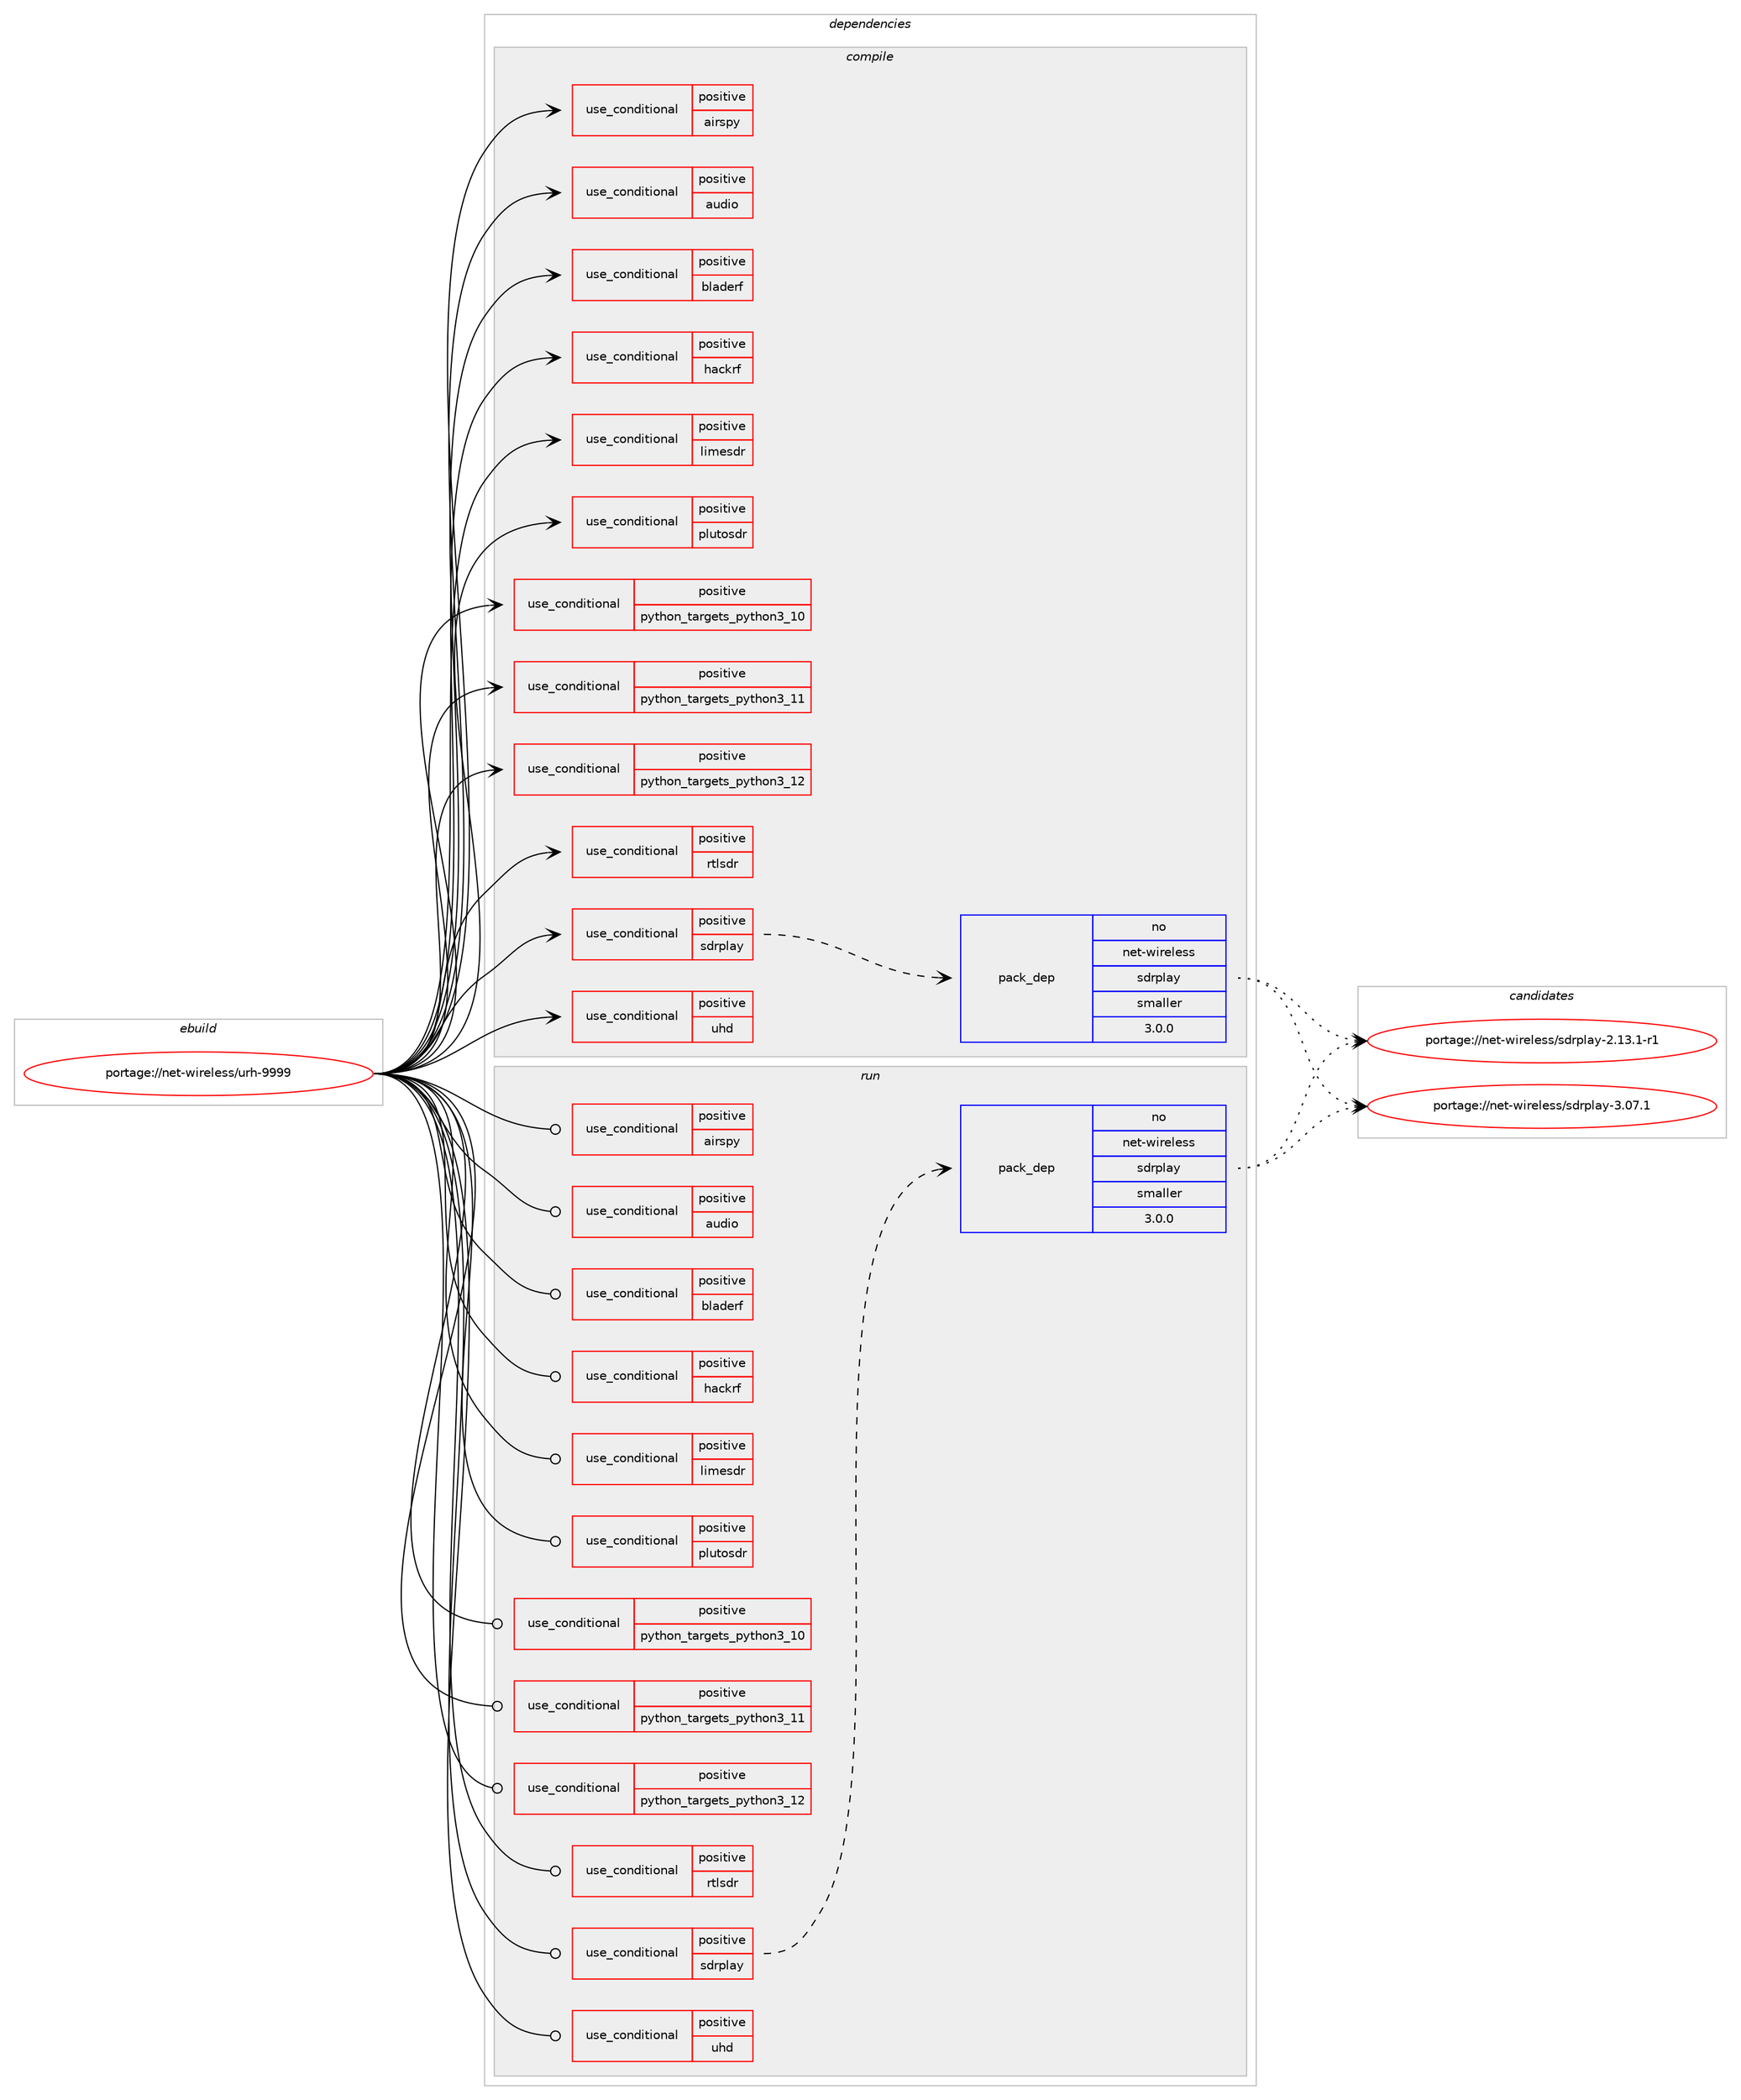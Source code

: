 digraph prolog {

# *************
# Graph options
# *************

newrank=true;
concentrate=true;
compound=true;
graph [rankdir=LR,fontname=Helvetica,fontsize=10,ranksep=1.5];#, ranksep=2.5, nodesep=0.2];
edge  [arrowhead=vee];
node  [fontname=Helvetica,fontsize=10];

# **********
# The ebuild
# **********

subgraph cluster_leftcol {
color=gray;
rank=same;
label=<<i>ebuild</i>>;
id [label="portage://net-wireless/urh-9999", color=red, width=4, href="../net-wireless/urh-9999.svg"];
}

# ****************
# The dependencies
# ****************

subgraph cluster_midcol {
color=gray;
label=<<i>dependencies</i>>;
subgraph cluster_compile {
fillcolor="#eeeeee";
style=filled;
label=<<i>compile</i>>;
subgraph cond100980 {
dependency197077 [label=<<TABLE BORDER="0" CELLBORDER="1" CELLSPACING="0" CELLPADDING="4"><TR><TD ROWSPAN="3" CELLPADDING="10">use_conditional</TD></TR><TR><TD>positive</TD></TR><TR><TD>airspy</TD></TR></TABLE>>, shape=none, color=red];
# *** BEGIN UNKNOWN DEPENDENCY TYPE (TODO) ***
# dependency197077 -> package_dependency(portage://net-wireless/urh-9999,install,no,net-wireless,airspy,none,[,,],any_same_slot,[])
# *** END UNKNOWN DEPENDENCY TYPE (TODO) ***

}
id:e -> dependency197077:w [weight=20,style="solid",arrowhead="vee"];
subgraph cond100981 {
dependency197078 [label=<<TABLE BORDER="0" CELLBORDER="1" CELLSPACING="0" CELLPADDING="4"><TR><TD ROWSPAN="3" CELLPADDING="10">use_conditional</TD></TR><TR><TD>positive</TD></TR><TR><TD>audio</TD></TR></TABLE>>, shape=none, color=red];
# *** BEGIN UNKNOWN DEPENDENCY TYPE (TODO) ***
# dependency197078 -> package_dependency(portage://net-wireless/urh-9999,install,no,dev-python,pyaudio,none,[,,],[],[use(optenable(python_targets_python3_10),negative),use(optenable(python_targets_python3_11),negative),use(optenable(python_targets_python3_12),negative)])
# *** END UNKNOWN DEPENDENCY TYPE (TODO) ***

}
id:e -> dependency197078:w [weight=20,style="solid",arrowhead="vee"];
subgraph cond100982 {
dependency197079 [label=<<TABLE BORDER="0" CELLBORDER="1" CELLSPACING="0" CELLPADDING="4"><TR><TD ROWSPAN="3" CELLPADDING="10">use_conditional</TD></TR><TR><TD>positive</TD></TR><TR><TD>bladerf</TD></TR></TABLE>>, shape=none, color=red];
# *** BEGIN UNKNOWN DEPENDENCY TYPE (TODO) ***
# dependency197079 -> package_dependency(portage://net-wireless/urh-9999,install,no,net-wireless,bladerf,none,[,,],any_same_slot,[])
# *** END UNKNOWN DEPENDENCY TYPE (TODO) ***

}
id:e -> dependency197079:w [weight=20,style="solid",arrowhead="vee"];
subgraph cond100983 {
dependency197080 [label=<<TABLE BORDER="0" CELLBORDER="1" CELLSPACING="0" CELLPADDING="4"><TR><TD ROWSPAN="3" CELLPADDING="10">use_conditional</TD></TR><TR><TD>positive</TD></TR><TR><TD>hackrf</TD></TR></TABLE>>, shape=none, color=red];
# *** BEGIN UNKNOWN DEPENDENCY TYPE (TODO) ***
# dependency197080 -> package_dependency(portage://net-wireless/urh-9999,install,no,net-libs,libhackrf,none,[,,],any_same_slot,[])
# *** END UNKNOWN DEPENDENCY TYPE (TODO) ***

}
id:e -> dependency197080:w [weight=20,style="solid",arrowhead="vee"];
subgraph cond100984 {
dependency197081 [label=<<TABLE BORDER="0" CELLBORDER="1" CELLSPACING="0" CELLPADDING="4"><TR><TD ROWSPAN="3" CELLPADDING="10">use_conditional</TD></TR><TR><TD>positive</TD></TR><TR><TD>limesdr</TD></TR></TABLE>>, shape=none, color=red];
# *** BEGIN UNKNOWN DEPENDENCY TYPE (TODO) ***
# dependency197081 -> package_dependency(portage://net-wireless/urh-9999,install,no,net-wireless,limesuite,none,[,,],[],[])
# *** END UNKNOWN DEPENDENCY TYPE (TODO) ***

}
id:e -> dependency197081:w [weight=20,style="solid",arrowhead="vee"];
subgraph cond100985 {
dependency197082 [label=<<TABLE BORDER="0" CELLBORDER="1" CELLSPACING="0" CELLPADDING="4"><TR><TD ROWSPAN="3" CELLPADDING="10">use_conditional</TD></TR><TR><TD>positive</TD></TR><TR><TD>plutosdr</TD></TR></TABLE>>, shape=none, color=red];
# *** BEGIN UNKNOWN DEPENDENCY TYPE (TODO) ***
# dependency197082 -> package_dependency(portage://net-wireless/urh-9999,install,no,net-libs,libiio,none,[,,],any_same_slot,[])
# *** END UNKNOWN DEPENDENCY TYPE (TODO) ***

}
id:e -> dependency197082:w [weight=20,style="solid",arrowhead="vee"];
subgraph cond100986 {
dependency197083 [label=<<TABLE BORDER="0" CELLBORDER="1" CELLSPACING="0" CELLPADDING="4"><TR><TD ROWSPAN="3" CELLPADDING="10">use_conditional</TD></TR><TR><TD>positive</TD></TR><TR><TD>python_targets_python3_10</TD></TR></TABLE>>, shape=none, color=red];
# *** BEGIN UNKNOWN DEPENDENCY TYPE (TODO) ***
# dependency197083 -> package_dependency(portage://net-wireless/urh-9999,install,no,dev-lang,python,none,[,,],[slot(3.10)],[])
# *** END UNKNOWN DEPENDENCY TYPE (TODO) ***

}
id:e -> dependency197083:w [weight=20,style="solid",arrowhead="vee"];
subgraph cond100987 {
dependency197084 [label=<<TABLE BORDER="0" CELLBORDER="1" CELLSPACING="0" CELLPADDING="4"><TR><TD ROWSPAN="3" CELLPADDING="10">use_conditional</TD></TR><TR><TD>positive</TD></TR><TR><TD>python_targets_python3_11</TD></TR></TABLE>>, shape=none, color=red];
# *** BEGIN UNKNOWN DEPENDENCY TYPE (TODO) ***
# dependency197084 -> package_dependency(portage://net-wireless/urh-9999,install,no,dev-lang,python,none,[,,],[slot(3.11)],[])
# *** END UNKNOWN DEPENDENCY TYPE (TODO) ***

}
id:e -> dependency197084:w [weight=20,style="solid",arrowhead="vee"];
subgraph cond100988 {
dependency197085 [label=<<TABLE BORDER="0" CELLBORDER="1" CELLSPACING="0" CELLPADDING="4"><TR><TD ROWSPAN="3" CELLPADDING="10">use_conditional</TD></TR><TR><TD>positive</TD></TR><TR><TD>python_targets_python3_12</TD></TR></TABLE>>, shape=none, color=red];
# *** BEGIN UNKNOWN DEPENDENCY TYPE (TODO) ***
# dependency197085 -> package_dependency(portage://net-wireless/urh-9999,install,no,dev-lang,python,none,[,,],[slot(3.12)],[])
# *** END UNKNOWN DEPENDENCY TYPE (TODO) ***

}
id:e -> dependency197085:w [weight=20,style="solid",arrowhead="vee"];
subgraph cond100989 {
dependency197086 [label=<<TABLE BORDER="0" CELLBORDER="1" CELLSPACING="0" CELLPADDING="4"><TR><TD ROWSPAN="3" CELLPADDING="10">use_conditional</TD></TR><TR><TD>positive</TD></TR><TR><TD>rtlsdr</TD></TR></TABLE>>, shape=none, color=red];
# *** BEGIN UNKNOWN DEPENDENCY TYPE (TODO) ***
# dependency197086 -> package_dependency(portage://net-wireless/urh-9999,install,no,net-wireless,rtl-sdr,none,[,,],[],[])
# *** END UNKNOWN DEPENDENCY TYPE (TODO) ***

}
id:e -> dependency197086:w [weight=20,style="solid",arrowhead="vee"];
subgraph cond100990 {
dependency197087 [label=<<TABLE BORDER="0" CELLBORDER="1" CELLSPACING="0" CELLPADDING="4"><TR><TD ROWSPAN="3" CELLPADDING="10">use_conditional</TD></TR><TR><TD>positive</TD></TR><TR><TD>sdrplay</TD></TR></TABLE>>, shape=none, color=red];
subgraph pack93355 {
dependency197088 [label=<<TABLE BORDER="0" CELLBORDER="1" CELLSPACING="0" CELLPADDING="4" WIDTH="220"><TR><TD ROWSPAN="6" CELLPADDING="30">pack_dep</TD></TR><TR><TD WIDTH="110">no</TD></TR><TR><TD>net-wireless</TD></TR><TR><TD>sdrplay</TD></TR><TR><TD>smaller</TD></TR><TR><TD>3.0.0</TD></TR></TABLE>>, shape=none, color=blue];
}
dependency197087:e -> dependency197088:w [weight=20,style="dashed",arrowhead="vee"];
}
id:e -> dependency197087:w [weight=20,style="solid",arrowhead="vee"];
subgraph cond100991 {
dependency197089 [label=<<TABLE BORDER="0" CELLBORDER="1" CELLSPACING="0" CELLPADDING="4"><TR><TD ROWSPAN="3" CELLPADDING="10">use_conditional</TD></TR><TR><TD>positive</TD></TR><TR><TD>uhd</TD></TR></TABLE>>, shape=none, color=red];
# *** BEGIN UNKNOWN DEPENDENCY TYPE (TODO) ***
# dependency197089 -> package_dependency(portage://net-wireless/urh-9999,install,no,net-wireless,uhd,none,[,,],any_same_slot,[])
# *** END UNKNOWN DEPENDENCY TYPE (TODO) ***

}
id:e -> dependency197089:w [weight=20,style="solid",arrowhead="vee"];
# *** BEGIN UNKNOWN DEPENDENCY TYPE (TODO) ***
# id -> package_dependency(portage://net-wireless/urh-9999,install,no,dev-python,cython,none,[,,],[],[use(optenable(python_targets_python3_10),negative),use(optenable(python_targets_python3_11),negative),use(optenable(python_targets_python3_12),negative)])
# *** END UNKNOWN DEPENDENCY TYPE (TODO) ***

# *** BEGIN UNKNOWN DEPENDENCY TYPE (TODO) ***
# id -> package_dependency(portage://net-wireless/urh-9999,install,no,dev-python,numpy,none,[,,],[],[use(optenable(python_targets_python3_10),negative),use(optenable(python_targets_python3_11),negative),use(optenable(python_targets_python3_12),negative)])
# *** END UNKNOWN DEPENDENCY TYPE (TODO) ***

# *** BEGIN UNKNOWN DEPENDENCY TYPE (TODO) ***
# id -> package_dependency(portage://net-wireless/urh-9999,install,no,dev-python,psutil,none,[,,],[],[use(optenable(python_targets_python3_10),negative),use(optenable(python_targets_python3_11),negative),use(optenable(python_targets_python3_12),negative)])
# *** END UNKNOWN DEPENDENCY TYPE (TODO) ***

# *** BEGIN UNKNOWN DEPENDENCY TYPE (TODO) ***
# id -> package_dependency(portage://net-wireless/urh-9999,install,no,dev-python,pyzmq,none,[,,],[],[use(optenable(python_targets_python3_10),negative),use(optenable(python_targets_python3_11),negative),use(optenable(python_targets_python3_12),negative)])
# *** END UNKNOWN DEPENDENCY TYPE (TODO) ***

# *** BEGIN UNKNOWN DEPENDENCY TYPE (TODO) ***
# id -> package_dependency(portage://net-wireless/urh-9999,install,no,net-wireless,gnuradio,none,[,,],[],[use(enable(zeromq),none)])
# *** END UNKNOWN DEPENDENCY TYPE (TODO) ***

}
subgraph cluster_compileandrun {
fillcolor="#eeeeee";
style=filled;
label=<<i>compile and run</i>>;
}
subgraph cluster_run {
fillcolor="#eeeeee";
style=filled;
label=<<i>run</i>>;
subgraph cond100992 {
dependency197090 [label=<<TABLE BORDER="0" CELLBORDER="1" CELLSPACING="0" CELLPADDING="4"><TR><TD ROWSPAN="3" CELLPADDING="10">use_conditional</TD></TR><TR><TD>positive</TD></TR><TR><TD>airspy</TD></TR></TABLE>>, shape=none, color=red];
# *** BEGIN UNKNOWN DEPENDENCY TYPE (TODO) ***
# dependency197090 -> package_dependency(portage://net-wireless/urh-9999,run,no,net-wireless,airspy,none,[,,],any_same_slot,[])
# *** END UNKNOWN DEPENDENCY TYPE (TODO) ***

}
id:e -> dependency197090:w [weight=20,style="solid",arrowhead="odot"];
subgraph cond100993 {
dependency197091 [label=<<TABLE BORDER="0" CELLBORDER="1" CELLSPACING="0" CELLPADDING="4"><TR><TD ROWSPAN="3" CELLPADDING="10">use_conditional</TD></TR><TR><TD>positive</TD></TR><TR><TD>audio</TD></TR></TABLE>>, shape=none, color=red];
# *** BEGIN UNKNOWN DEPENDENCY TYPE (TODO) ***
# dependency197091 -> package_dependency(portage://net-wireless/urh-9999,run,no,dev-python,pyaudio,none,[,,],[],[use(optenable(python_targets_python3_10),negative),use(optenable(python_targets_python3_11),negative),use(optenable(python_targets_python3_12),negative)])
# *** END UNKNOWN DEPENDENCY TYPE (TODO) ***

}
id:e -> dependency197091:w [weight=20,style="solid",arrowhead="odot"];
subgraph cond100994 {
dependency197092 [label=<<TABLE BORDER="0" CELLBORDER="1" CELLSPACING="0" CELLPADDING="4"><TR><TD ROWSPAN="3" CELLPADDING="10">use_conditional</TD></TR><TR><TD>positive</TD></TR><TR><TD>bladerf</TD></TR></TABLE>>, shape=none, color=red];
# *** BEGIN UNKNOWN DEPENDENCY TYPE (TODO) ***
# dependency197092 -> package_dependency(portage://net-wireless/urh-9999,run,no,net-wireless,bladerf,none,[,,],any_same_slot,[])
# *** END UNKNOWN DEPENDENCY TYPE (TODO) ***

}
id:e -> dependency197092:w [weight=20,style="solid",arrowhead="odot"];
subgraph cond100995 {
dependency197093 [label=<<TABLE BORDER="0" CELLBORDER="1" CELLSPACING="0" CELLPADDING="4"><TR><TD ROWSPAN="3" CELLPADDING="10">use_conditional</TD></TR><TR><TD>positive</TD></TR><TR><TD>hackrf</TD></TR></TABLE>>, shape=none, color=red];
# *** BEGIN UNKNOWN DEPENDENCY TYPE (TODO) ***
# dependency197093 -> package_dependency(portage://net-wireless/urh-9999,run,no,net-libs,libhackrf,none,[,,],any_same_slot,[])
# *** END UNKNOWN DEPENDENCY TYPE (TODO) ***

}
id:e -> dependency197093:w [weight=20,style="solid",arrowhead="odot"];
subgraph cond100996 {
dependency197094 [label=<<TABLE BORDER="0" CELLBORDER="1" CELLSPACING="0" CELLPADDING="4"><TR><TD ROWSPAN="3" CELLPADDING="10">use_conditional</TD></TR><TR><TD>positive</TD></TR><TR><TD>limesdr</TD></TR></TABLE>>, shape=none, color=red];
# *** BEGIN UNKNOWN DEPENDENCY TYPE (TODO) ***
# dependency197094 -> package_dependency(portage://net-wireless/urh-9999,run,no,net-wireless,limesuite,none,[,,],[],[])
# *** END UNKNOWN DEPENDENCY TYPE (TODO) ***

}
id:e -> dependency197094:w [weight=20,style="solid",arrowhead="odot"];
subgraph cond100997 {
dependency197095 [label=<<TABLE BORDER="0" CELLBORDER="1" CELLSPACING="0" CELLPADDING="4"><TR><TD ROWSPAN="3" CELLPADDING="10">use_conditional</TD></TR><TR><TD>positive</TD></TR><TR><TD>plutosdr</TD></TR></TABLE>>, shape=none, color=red];
# *** BEGIN UNKNOWN DEPENDENCY TYPE (TODO) ***
# dependency197095 -> package_dependency(portage://net-wireless/urh-9999,run,no,net-libs,libiio,none,[,,],any_same_slot,[])
# *** END UNKNOWN DEPENDENCY TYPE (TODO) ***

}
id:e -> dependency197095:w [weight=20,style="solid",arrowhead="odot"];
subgraph cond100998 {
dependency197096 [label=<<TABLE BORDER="0" CELLBORDER="1" CELLSPACING="0" CELLPADDING="4"><TR><TD ROWSPAN="3" CELLPADDING="10">use_conditional</TD></TR><TR><TD>positive</TD></TR><TR><TD>python_targets_python3_10</TD></TR></TABLE>>, shape=none, color=red];
# *** BEGIN UNKNOWN DEPENDENCY TYPE (TODO) ***
# dependency197096 -> package_dependency(portage://net-wireless/urh-9999,run,no,dev-lang,python,none,[,,],[slot(3.10)],[])
# *** END UNKNOWN DEPENDENCY TYPE (TODO) ***

}
id:e -> dependency197096:w [weight=20,style="solid",arrowhead="odot"];
subgraph cond100999 {
dependency197097 [label=<<TABLE BORDER="0" CELLBORDER="1" CELLSPACING="0" CELLPADDING="4"><TR><TD ROWSPAN="3" CELLPADDING="10">use_conditional</TD></TR><TR><TD>positive</TD></TR><TR><TD>python_targets_python3_11</TD></TR></TABLE>>, shape=none, color=red];
# *** BEGIN UNKNOWN DEPENDENCY TYPE (TODO) ***
# dependency197097 -> package_dependency(portage://net-wireless/urh-9999,run,no,dev-lang,python,none,[,,],[slot(3.11)],[])
# *** END UNKNOWN DEPENDENCY TYPE (TODO) ***

}
id:e -> dependency197097:w [weight=20,style="solid",arrowhead="odot"];
subgraph cond101000 {
dependency197098 [label=<<TABLE BORDER="0" CELLBORDER="1" CELLSPACING="0" CELLPADDING="4"><TR><TD ROWSPAN="3" CELLPADDING="10">use_conditional</TD></TR><TR><TD>positive</TD></TR><TR><TD>python_targets_python3_12</TD></TR></TABLE>>, shape=none, color=red];
# *** BEGIN UNKNOWN DEPENDENCY TYPE (TODO) ***
# dependency197098 -> package_dependency(portage://net-wireless/urh-9999,run,no,dev-lang,python,none,[,,],[slot(3.12)],[])
# *** END UNKNOWN DEPENDENCY TYPE (TODO) ***

}
id:e -> dependency197098:w [weight=20,style="solid",arrowhead="odot"];
subgraph cond101001 {
dependency197099 [label=<<TABLE BORDER="0" CELLBORDER="1" CELLSPACING="0" CELLPADDING="4"><TR><TD ROWSPAN="3" CELLPADDING="10">use_conditional</TD></TR><TR><TD>positive</TD></TR><TR><TD>rtlsdr</TD></TR></TABLE>>, shape=none, color=red];
# *** BEGIN UNKNOWN DEPENDENCY TYPE (TODO) ***
# dependency197099 -> package_dependency(portage://net-wireless/urh-9999,run,no,net-wireless,rtl-sdr,none,[,,],[],[])
# *** END UNKNOWN DEPENDENCY TYPE (TODO) ***

}
id:e -> dependency197099:w [weight=20,style="solid",arrowhead="odot"];
subgraph cond101002 {
dependency197100 [label=<<TABLE BORDER="0" CELLBORDER="1" CELLSPACING="0" CELLPADDING="4"><TR><TD ROWSPAN="3" CELLPADDING="10">use_conditional</TD></TR><TR><TD>positive</TD></TR><TR><TD>sdrplay</TD></TR></TABLE>>, shape=none, color=red];
subgraph pack93356 {
dependency197101 [label=<<TABLE BORDER="0" CELLBORDER="1" CELLSPACING="0" CELLPADDING="4" WIDTH="220"><TR><TD ROWSPAN="6" CELLPADDING="30">pack_dep</TD></TR><TR><TD WIDTH="110">no</TD></TR><TR><TD>net-wireless</TD></TR><TR><TD>sdrplay</TD></TR><TR><TD>smaller</TD></TR><TR><TD>3.0.0</TD></TR></TABLE>>, shape=none, color=blue];
}
dependency197100:e -> dependency197101:w [weight=20,style="dashed",arrowhead="vee"];
}
id:e -> dependency197100:w [weight=20,style="solid",arrowhead="odot"];
subgraph cond101003 {
dependency197102 [label=<<TABLE BORDER="0" CELLBORDER="1" CELLSPACING="0" CELLPADDING="4"><TR><TD ROWSPAN="3" CELLPADDING="10">use_conditional</TD></TR><TR><TD>positive</TD></TR><TR><TD>uhd</TD></TR></TABLE>>, shape=none, color=red];
# *** BEGIN UNKNOWN DEPENDENCY TYPE (TODO) ***
# dependency197102 -> package_dependency(portage://net-wireless/urh-9999,run,no,net-wireless,uhd,none,[,,],any_same_slot,[])
# *** END UNKNOWN DEPENDENCY TYPE (TODO) ***

}
id:e -> dependency197102:w [weight=20,style="solid",arrowhead="odot"];
# *** BEGIN UNKNOWN DEPENDENCY TYPE (TODO) ***
# id -> package_dependency(portage://net-wireless/urh-9999,run,no,dev-python,PyQt5,none,[,,],[],[use(optenable(python_targets_python3_10),negative),use(optenable(python_targets_python3_11),negative),use(optenable(python_targets_python3_12),negative),use(enable(testlib),none)])
# *** END UNKNOWN DEPENDENCY TYPE (TODO) ***

# *** BEGIN UNKNOWN DEPENDENCY TYPE (TODO) ***
# id -> package_dependency(portage://net-wireless/urh-9999,run,no,dev-python,cython,none,[,,],[],[use(optenable(python_targets_python3_10),negative),use(optenable(python_targets_python3_11),negative),use(optenable(python_targets_python3_12),negative)])
# *** END UNKNOWN DEPENDENCY TYPE (TODO) ***

# *** BEGIN UNKNOWN DEPENDENCY TYPE (TODO) ***
# id -> package_dependency(portage://net-wireless/urh-9999,run,no,dev-python,numpy,none,[,,],[],[use(optenable(python_targets_python3_10),negative),use(optenable(python_targets_python3_11),negative),use(optenable(python_targets_python3_12),negative)])
# *** END UNKNOWN DEPENDENCY TYPE (TODO) ***

# *** BEGIN UNKNOWN DEPENDENCY TYPE (TODO) ***
# id -> package_dependency(portage://net-wireless/urh-9999,run,no,dev-python,psutil,none,[,,],[],[use(optenable(python_targets_python3_10),negative),use(optenable(python_targets_python3_11),negative),use(optenable(python_targets_python3_12),negative)])
# *** END UNKNOWN DEPENDENCY TYPE (TODO) ***

# *** BEGIN UNKNOWN DEPENDENCY TYPE (TODO) ***
# id -> package_dependency(portage://net-wireless/urh-9999,run,no,dev-python,pyzmq,none,[,,],[],[use(optenable(python_targets_python3_10),negative),use(optenable(python_targets_python3_11),negative),use(optenable(python_targets_python3_12),negative)])
# *** END UNKNOWN DEPENDENCY TYPE (TODO) ***

# *** BEGIN UNKNOWN DEPENDENCY TYPE (TODO) ***
# id -> package_dependency(portage://net-wireless/urh-9999,run,no,net-wireless,gnuradio,none,[,,],[],[use(enable(zeromq),none)])
# *** END UNKNOWN DEPENDENCY TYPE (TODO) ***

# *** BEGIN UNKNOWN DEPENDENCY TYPE (TODO) ***
# id -> package_dependency(portage://net-wireless/urh-9999,run,no,net-wireless,gr-osmosdr,none,[,,],[],[])
# *** END UNKNOWN DEPENDENCY TYPE (TODO) ***

}
}

# **************
# The candidates
# **************

subgraph cluster_choices {
rank=same;
color=gray;
label=<<i>candidates</i>>;

subgraph choice93355 {
color=black;
nodesep=1;
choice110101116451191051141011081011151154711510011411210897121455046495146494511449 [label="portage://net-wireless/sdrplay-2.13.1-r1", color=red, width=4,href="../net-wireless/sdrplay-2.13.1-r1.svg"];
choice11010111645119105114101108101115115471151001141121089712145514648554649 [label="portage://net-wireless/sdrplay-3.07.1", color=red, width=4,href="../net-wireless/sdrplay-3.07.1.svg"];
dependency197088:e -> choice110101116451191051141011081011151154711510011411210897121455046495146494511449:w [style=dotted,weight="100"];
dependency197088:e -> choice11010111645119105114101108101115115471151001141121089712145514648554649:w [style=dotted,weight="100"];
}
subgraph choice93356 {
color=black;
nodesep=1;
choice110101116451191051141011081011151154711510011411210897121455046495146494511449 [label="portage://net-wireless/sdrplay-2.13.1-r1", color=red, width=4,href="../net-wireless/sdrplay-2.13.1-r1.svg"];
choice11010111645119105114101108101115115471151001141121089712145514648554649 [label="portage://net-wireless/sdrplay-3.07.1", color=red, width=4,href="../net-wireless/sdrplay-3.07.1.svg"];
dependency197101:e -> choice110101116451191051141011081011151154711510011411210897121455046495146494511449:w [style=dotted,weight="100"];
dependency197101:e -> choice11010111645119105114101108101115115471151001141121089712145514648554649:w [style=dotted,weight="100"];
}
}

}
